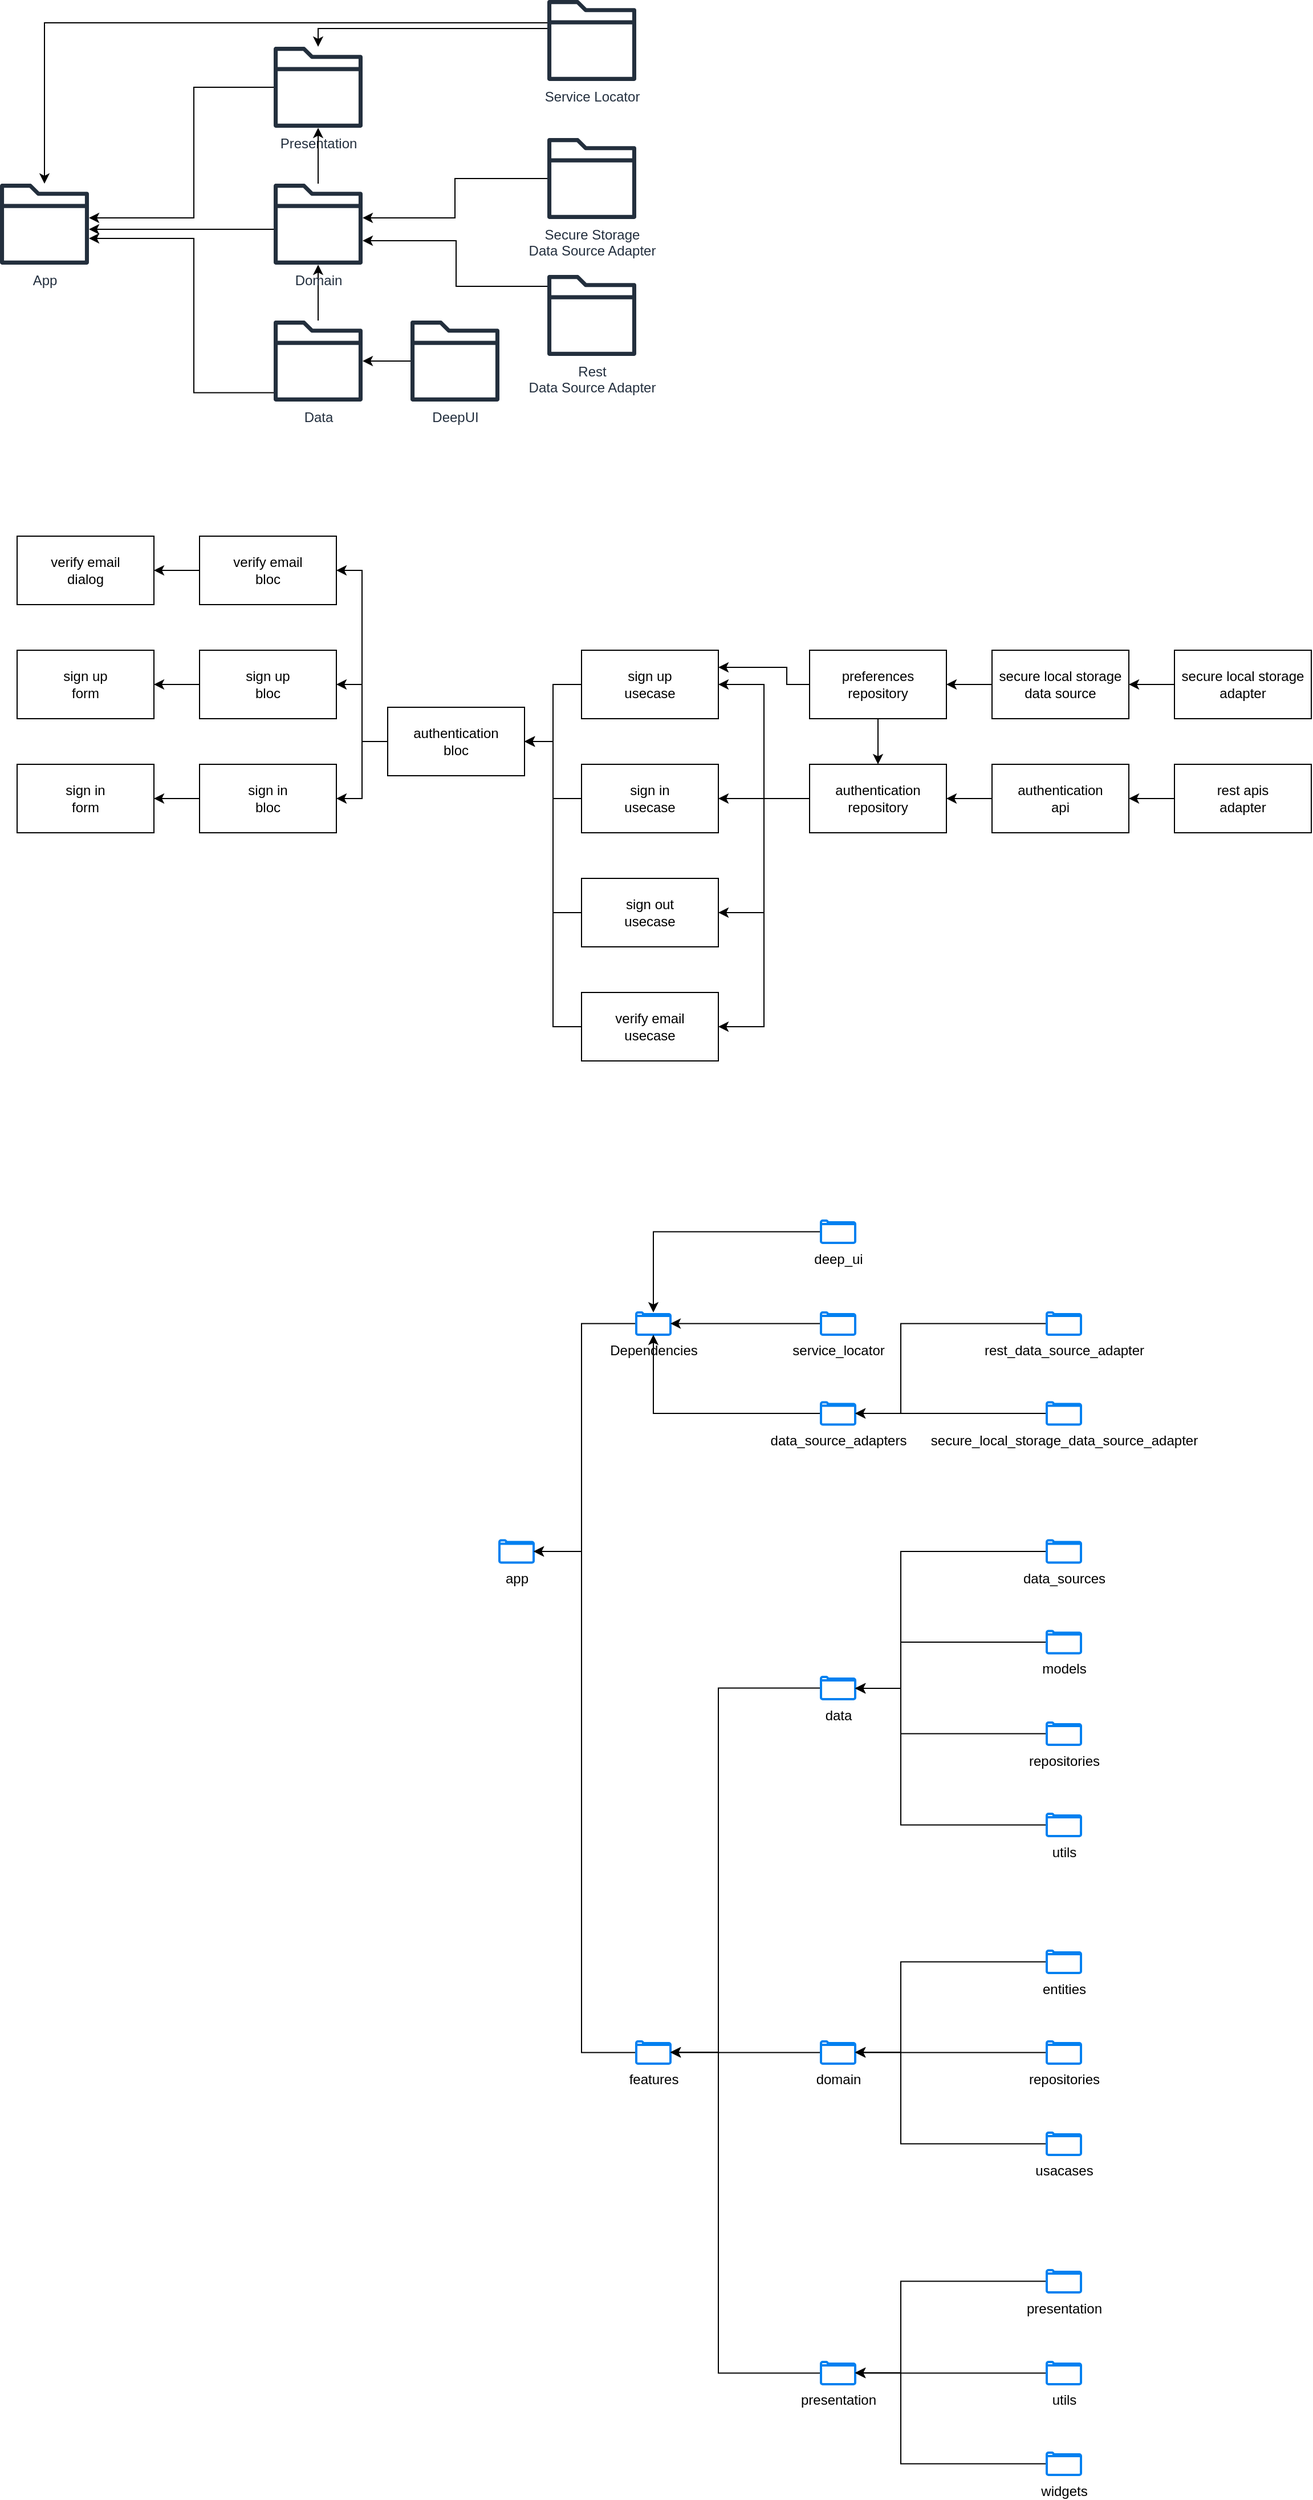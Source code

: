<mxfile version="21.7.5" type="device">
  <diagram id="C5RBs43oDa-KdzZeNtuy" name="Page-1">
    <mxGraphModel dx="3060" dy="2752" grid="1" gridSize="10" guides="1" tooltips="1" connect="1" arrows="1" fold="1" page="1" pageScale="1" pageWidth="827" pageHeight="1169" math="0" shadow="0">
      <root>
        <mxCell id="WIyWlLk6GJQsqaUBKTNV-0" />
        <mxCell id="WIyWlLk6GJQsqaUBKTNV-1" parent="WIyWlLk6GJQsqaUBKTNV-0" />
        <mxCell id="B6GIbhbzl3PPemcUzZ-9-11" style="edgeStyle=orthogonalEdgeStyle;rounded=0;orthogonalLoop=1;jettySize=auto;html=1;exitX=0;exitY=0.5;exitDx=0;exitDy=0;entryX=1;entryY=0.5;entryDx=0;entryDy=0;" parent="WIyWlLk6GJQsqaUBKTNV-1" source="A_vdL3cd-Nvzea3cIEgS-0" target="A_vdL3cd-Nvzea3cIEgS-22" edge="1">
          <mxGeometry relative="1" as="geometry" />
        </mxCell>
        <mxCell id="A_vdL3cd-Nvzea3cIEgS-0" value="sign in &lt;br&gt;usecase" style="whiteSpace=wrap;html=1;" parent="WIyWlLk6GJQsqaUBKTNV-1" vertex="1">
          <mxGeometry x="910" y="440" width="120" height="60" as="geometry" />
        </mxCell>
        <mxCell id="A_vdL3cd-Nvzea3cIEgS-12" style="edgeStyle=orthogonalEdgeStyle;rounded=0;orthogonalLoop=1;jettySize=auto;html=1;exitX=0.5;exitY=1;exitDx=0;exitDy=0;" parent="WIyWlLk6GJQsqaUBKTNV-1" source="A_vdL3cd-Nvzea3cIEgS-1" target="A_vdL3cd-Nvzea3cIEgS-2" edge="1">
          <mxGeometry relative="1" as="geometry" />
        </mxCell>
        <mxCell id="B6GIbhbzl3PPemcUzZ-9-2" style="edgeStyle=orthogonalEdgeStyle;rounded=0;orthogonalLoop=1;jettySize=auto;html=1;exitX=0;exitY=0.5;exitDx=0;exitDy=0;entryX=1;entryY=0.25;entryDx=0;entryDy=0;" parent="WIyWlLk6GJQsqaUBKTNV-1" source="A_vdL3cd-Nvzea3cIEgS-1" target="A_vdL3cd-Nvzea3cIEgS-17" edge="1">
          <mxGeometry relative="1" as="geometry">
            <Array as="points">
              <mxPoint x="1090" y="370" />
              <mxPoint x="1090" y="355" />
            </Array>
          </mxGeometry>
        </mxCell>
        <mxCell id="A_vdL3cd-Nvzea3cIEgS-1" value="preferences&lt;br&gt;repository" style="whiteSpace=wrap;html=1;" parent="WIyWlLk6GJQsqaUBKTNV-1" vertex="1">
          <mxGeometry x="1110" y="340" width="120" height="60" as="geometry" />
        </mxCell>
        <mxCell id="A_vdL3cd-Nvzea3cIEgS-9" style="edgeStyle=orthogonalEdgeStyle;rounded=0;orthogonalLoop=1;jettySize=auto;html=1;exitX=0;exitY=0.5;exitDx=0;exitDy=0;entryX=1;entryY=0.5;entryDx=0;entryDy=0;" parent="WIyWlLk6GJQsqaUBKTNV-1" source="A_vdL3cd-Nvzea3cIEgS-2" target="A_vdL3cd-Nvzea3cIEgS-0" edge="1">
          <mxGeometry relative="1" as="geometry" />
        </mxCell>
        <mxCell id="A_vdL3cd-Nvzea3cIEgS-18" style="edgeStyle=orthogonalEdgeStyle;rounded=0;orthogonalLoop=1;jettySize=auto;html=1;exitX=0;exitY=0.25;exitDx=0;exitDy=0;entryX=1;entryY=0.5;entryDx=0;entryDy=0;" parent="WIyWlLk6GJQsqaUBKTNV-1" source="A_vdL3cd-Nvzea3cIEgS-2" target="A_vdL3cd-Nvzea3cIEgS-17" edge="1">
          <mxGeometry relative="1" as="geometry">
            <Array as="points">
              <mxPoint x="1110" y="470" />
              <mxPoint x="1070" y="470" />
              <mxPoint x="1070" y="370" />
            </Array>
          </mxGeometry>
        </mxCell>
        <mxCell id="A_vdL3cd-Nvzea3cIEgS-32" style="edgeStyle=orthogonalEdgeStyle;rounded=0;orthogonalLoop=1;jettySize=auto;html=1;exitX=0;exitY=0.75;exitDx=0;exitDy=0;entryX=1;entryY=0.5;entryDx=0;entryDy=0;" parent="WIyWlLk6GJQsqaUBKTNV-1" source="A_vdL3cd-Nvzea3cIEgS-2" target="A_vdL3cd-Nvzea3cIEgS-30" edge="1">
          <mxGeometry relative="1" as="geometry">
            <Array as="points">
              <mxPoint x="1110" y="470" />
              <mxPoint x="1070" y="470" />
              <mxPoint x="1070" y="570" />
            </Array>
          </mxGeometry>
        </mxCell>
        <mxCell id="B6GIbhbzl3PPemcUzZ-9-1" style="edgeStyle=orthogonalEdgeStyle;rounded=0;orthogonalLoop=1;jettySize=auto;html=1;exitX=0;exitY=1;exitDx=0;exitDy=0;entryX=1;entryY=0.5;entryDx=0;entryDy=0;" parent="WIyWlLk6GJQsqaUBKTNV-1" source="A_vdL3cd-Nvzea3cIEgS-2" target="B6GIbhbzl3PPemcUzZ-9-0" edge="1">
          <mxGeometry relative="1" as="geometry">
            <Array as="points">
              <mxPoint x="1110" y="470" />
              <mxPoint x="1070" y="470" />
              <mxPoint x="1070" y="670" />
            </Array>
          </mxGeometry>
        </mxCell>
        <mxCell id="A_vdL3cd-Nvzea3cIEgS-2" value="authentication repository" style="whiteSpace=wrap;html=1;" parent="WIyWlLk6GJQsqaUBKTNV-1" vertex="1">
          <mxGeometry x="1110" y="440" width="120" height="60" as="geometry" />
        </mxCell>
        <mxCell id="B6GIbhbzl3PPemcUzZ-9-13" style="edgeStyle=orthogonalEdgeStyle;rounded=0;orthogonalLoop=1;jettySize=auto;html=1;exitX=0;exitY=0.5;exitDx=0;exitDy=0;" parent="WIyWlLk6GJQsqaUBKTNV-1" source="A_vdL3cd-Nvzea3cIEgS-3" target="A_vdL3cd-Nvzea3cIEgS-1" edge="1">
          <mxGeometry relative="1" as="geometry" />
        </mxCell>
        <mxCell id="A_vdL3cd-Nvzea3cIEgS-3" value="secure local storage&lt;br&gt;data source" style="whiteSpace=wrap;html=1;" parent="WIyWlLk6GJQsqaUBKTNV-1" vertex="1">
          <mxGeometry x="1270" y="340" width="120" height="60" as="geometry" />
        </mxCell>
        <mxCell id="A_vdL3cd-Nvzea3cIEgS-8" style="edgeStyle=orthogonalEdgeStyle;rounded=0;orthogonalLoop=1;jettySize=auto;html=1;exitX=0;exitY=0.5;exitDx=0;exitDy=0;" parent="WIyWlLk6GJQsqaUBKTNV-1" source="A_vdL3cd-Nvzea3cIEgS-5" target="A_vdL3cd-Nvzea3cIEgS-2" edge="1">
          <mxGeometry relative="1" as="geometry" />
        </mxCell>
        <mxCell id="A_vdL3cd-Nvzea3cIEgS-5" value="authentication&lt;br&gt;api" style="whiteSpace=wrap;html=1;" parent="WIyWlLk6GJQsqaUBKTNV-1" vertex="1">
          <mxGeometry x="1270" y="440" width="120" height="60" as="geometry" />
        </mxCell>
        <mxCell id="A_vdL3cd-Nvzea3cIEgS-16" style="edgeStyle=orthogonalEdgeStyle;rounded=0;orthogonalLoop=1;jettySize=auto;html=1;exitX=0;exitY=0.5;exitDx=0;exitDy=0;entryX=1;entryY=0.5;entryDx=0;entryDy=0;" parent="WIyWlLk6GJQsqaUBKTNV-1" source="A_vdL3cd-Nvzea3cIEgS-13" target="A_vdL3cd-Nvzea3cIEgS-15" edge="1">
          <mxGeometry relative="1" as="geometry" />
        </mxCell>
        <mxCell id="A_vdL3cd-Nvzea3cIEgS-13" value="sign in&lt;br&gt;bloc" style="whiteSpace=wrap;html=1;" parent="WIyWlLk6GJQsqaUBKTNV-1" vertex="1">
          <mxGeometry x="575" y="440" width="120" height="60" as="geometry" />
        </mxCell>
        <mxCell id="A_vdL3cd-Nvzea3cIEgS-15" value="sign in&lt;br&gt;form" style="whiteSpace=wrap;html=1;" parent="WIyWlLk6GJQsqaUBKTNV-1" vertex="1">
          <mxGeometry x="415" y="440" width="120" height="60" as="geometry" />
        </mxCell>
        <mxCell id="B6GIbhbzl3PPemcUzZ-9-12" style="edgeStyle=orthogonalEdgeStyle;rounded=0;orthogonalLoop=1;jettySize=auto;html=1;exitX=0;exitY=0.5;exitDx=0;exitDy=0;entryX=1;entryY=0.5;entryDx=0;entryDy=0;" parent="WIyWlLk6GJQsqaUBKTNV-1" source="A_vdL3cd-Nvzea3cIEgS-17" target="A_vdL3cd-Nvzea3cIEgS-22" edge="1">
          <mxGeometry relative="1" as="geometry" />
        </mxCell>
        <mxCell id="A_vdL3cd-Nvzea3cIEgS-17" value="sign up&lt;br&gt;usecase" style="whiteSpace=wrap;html=1;" parent="WIyWlLk6GJQsqaUBKTNV-1" vertex="1">
          <mxGeometry x="910" y="340" width="120" height="60" as="geometry" />
        </mxCell>
        <mxCell id="A_vdL3cd-Nvzea3cIEgS-26" style="edgeStyle=orthogonalEdgeStyle;rounded=0;orthogonalLoop=1;jettySize=auto;html=1;exitX=0;exitY=0.5;exitDx=0;exitDy=0;" parent="WIyWlLk6GJQsqaUBKTNV-1" source="A_vdL3cd-Nvzea3cIEgS-19" target="A_vdL3cd-Nvzea3cIEgS-21" edge="1">
          <mxGeometry relative="1" as="geometry" />
        </mxCell>
        <mxCell id="A_vdL3cd-Nvzea3cIEgS-19" value="sign up&lt;br&gt;bloc" style="whiteSpace=wrap;html=1;" parent="WIyWlLk6GJQsqaUBKTNV-1" vertex="1">
          <mxGeometry x="575" y="340" width="120" height="60" as="geometry" />
        </mxCell>
        <mxCell id="A_vdL3cd-Nvzea3cIEgS-21" value="sign up&lt;br&gt;form" style="whiteSpace=wrap;html=1;" parent="WIyWlLk6GJQsqaUBKTNV-1" vertex="1">
          <mxGeometry x="415" y="340" width="120" height="60" as="geometry" />
        </mxCell>
        <mxCell id="A_vdL3cd-Nvzea3cIEgS-23" value="" style="edgeStyle=orthogonalEdgeStyle;rounded=0;orthogonalLoop=1;jettySize=auto;html=1;" parent="WIyWlLk6GJQsqaUBKTNV-1" source="A_vdL3cd-Nvzea3cIEgS-22" target="A_vdL3cd-Nvzea3cIEgS-19" edge="1">
          <mxGeometry relative="1" as="geometry" />
        </mxCell>
        <mxCell id="A_vdL3cd-Nvzea3cIEgS-25" style="edgeStyle=orthogonalEdgeStyle;rounded=0;orthogonalLoop=1;jettySize=auto;html=1;exitX=0;exitY=0.5;exitDx=0;exitDy=0;entryX=1;entryY=0.5;entryDx=0;entryDy=0;" parent="WIyWlLk6GJQsqaUBKTNV-1" source="A_vdL3cd-Nvzea3cIEgS-22" target="A_vdL3cd-Nvzea3cIEgS-13" edge="1">
          <mxGeometry relative="1" as="geometry" />
        </mxCell>
        <mxCell id="B6GIbhbzl3PPemcUzZ-9-21" style="edgeStyle=orthogonalEdgeStyle;rounded=0;orthogonalLoop=1;jettySize=auto;html=1;exitX=0;exitY=0.5;exitDx=0;exitDy=0;entryX=1;entryY=0.5;entryDx=0;entryDy=0;" parent="WIyWlLk6GJQsqaUBKTNV-1" source="A_vdL3cd-Nvzea3cIEgS-22" target="B6GIbhbzl3PPemcUzZ-9-18" edge="1">
          <mxGeometry relative="1" as="geometry" />
        </mxCell>
        <mxCell id="A_vdL3cd-Nvzea3cIEgS-22" value="authentication&lt;br&gt;bloc" style="whiteSpace=wrap;html=1;" parent="WIyWlLk6GJQsqaUBKTNV-1" vertex="1">
          <mxGeometry x="740" y="390" width="120" height="60" as="geometry" />
        </mxCell>
        <mxCell id="B6GIbhbzl3PPemcUzZ-9-9" style="edgeStyle=orthogonalEdgeStyle;rounded=0;orthogonalLoop=1;jettySize=auto;html=1;exitX=0;exitY=0.5;exitDx=0;exitDy=0;entryX=1;entryY=0.5;entryDx=0;entryDy=0;" parent="WIyWlLk6GJQsqaUBKTNV-1" source="A_vdL3cd-Nvzea3cIEgS-30" target="A_vdL3cd-Nvzea3cIEgS-22" edge="1">
          <mxGeometry relative="1" as="geometry" />
        </mxCell>
        <mxCell id="A_vdL3cd-Nvzea3cIEgS-30" value="sign out&lt;br&gt;usecase" style="whiteSpace=wrap;html=1;" parent="WIyWlLk6GJQsqaUBKTNV-1" vertex="1">
          <mxGeometry x="910" y="540" width="120" height="60" as="geometry" />
        </mxCell>
        <mxCell id="B6GIbhbzl3PPemcUzZ-9-10" style="edgeStyle=orthogonalEdgeStyle;rounded=0;orthogonalLoop=1;jettySize=auto;html=1;exitX=0;exitY=0.5;exitDx=0;exitDy=0;entryX=1;entryY=0.5;entryDx=0;entryDy=0;" parent="WIyWlLk6GJQsqaUBKTNV-1" source="B6GIbhbzl3PPemcUzZ-9-0" target="A_vdL3cd-Nvzea3cIEgS-22" edge="1">
          <mxGeometry relative="1" as="geometry" />
        </mxCell>
        <mxCell id="B6GIbhbzl3PPemcUzZ-9-0" value="verify email&lt;br&gt;usecase" style="whiteSpace=wrap;html=1;" parent="WIyWlLk6GJQsqaUBKTNV-1" vertex="1">
          <mxGeometry x="910" y="640" width="120" height="60" as="geometry" />
        </mxCell>
        <mxCell id="B6GIbhbzl3PPemcUzZ-9-17" style="edgeStyle=orthogonalEdgeStyle;rounded=0;orthogonalLoop=1;jettySize=auto;html=1;exitX=0;exitY=0.5;exitDx=0;exitDy=0;" parent="WIyWlLk6GJQsqaUBKTNV-1" source="B6GIbhbzl3PPemcUzZ-9-14" target="A_vdL3cd-Nvzea3cIEgS-3" edge="1">
          <mxGeometry relative="1" as="geometry" />
        </mxCell>
        <mxCell id="B6GIbhbzl3PPemcUzZ-9-14" value="secure local storage&lt;br&gt;adapter" style="whiteSpace=wrap;html=1;" parent="WIyWlLk6GJQsqaUBKTNV-1" vertex="1">
          <mxGeometry x="1430" y="340" width="120" height="60" as="geometry" />
        </mxCell>
        <mxCell id="B6GIbhbzl3PPemcUzZ-9-16" style="edgeStyle=orthogonalEdgeStyle;rounded=0;orthogonalLoop=1;jettySize=auto;html=1;exitX=0;exitY=0.5;exitDx=0;exitDy=0;" parent="WIyWlLk6GJQsqaUBKTNV-1" source="B6GIbhbzl3PPemcUzZ-9-15" target="A_vdL3cd-Nvzea3cIEgS-5" edge="1">
          <mxGeometry relative="1" as="geometry" />
        </mxCell>
        <mxCell id="B6GIbhbzl3PPemcUzZ-9-15" value="rest apis&lt;br&gt;adapter" style="whiteSpace=wrap;html=1;" parent="WIyWlLk6GJQsqaUBKTNV-1" vertex="1">
          <mxGeometry x="1430" y="440" width="120" height="60" as="geometry" />
        </mxCell>
        <mxCell id="B6GIbhbzl3PPemcUzZ-9-20" style="edgeStyle=orthogonalEdgeStyle;rounded=0;orthogonalLoop=1;jettySize=auto;html=1;exitX=0;exitY=0.5;exitDx=0;exitDy=0;" parent="WIyWlLk6GJQsqaUBKTNV-1" source="B6GIbhbzl3PPemcUzZ-9-18" target="B6GIbhbzl3PPemcUzZ-9-19" edge="1">
          <mxGeometry relative="1" as="geometry" />
        </mxCell>
        <mxCell id="B6GIbhbzl3PPemcUzZ-9-18" value="verify email&lt;br&gt;bloc" style="whiteSpace=wrap;html=1;" parent="WIyWlLk6GJQsqaUBKTNV-1" vertex="1">
          <mxGeometry x="575" y="240" width="120" height="60" as="geometry" />
        </mxCell>
        <mxCell id="B6GIbhbzl3PPemcUzZ-9-19" value="verify email&lt;br&gt;dialog" style="whiteSpace=wrap;html=1;" parent="WIyWlLk6GJQsqaUBKTNV-1" vertex="1">
          <mxGeometry x="415" y="240" width="120" height="60" as="geometry" />
        </mxCell>
        <mxCell id="qEIyFrW_R2jFMcfhmbUX-1" value="App" style="sketch=0;outlineConnect=0;fontColor=#232F3E;gradientColor=none;fillColor=#232F3D;strokeColor=none;dashed=0;verticalLabelPosition=bottom;verticalAlign=top;align=center;html=1;fontSize=12;fontStyle=0;aspect=fixed;pointerEvents=1;shape=mxgraph.aws4.folder;" parent="WIyWlLk6GJQsqaUBKTNV-1" vertex="1">
          <mxGeometry x="400" y="-69" width="78" height="71" as="geometry" />
        </mxCell>
        <mxCell id="qEIyFrW_R2jFMcfhmbUX-30" style="edgeStyle=orthogonalEdgeStyle;rounded=0;orthogonalLoop=1;jettySize=auto;html=1;" parent="WIyWlLk6GJQsqaUBKTNV-1" source="qEIyFrW_R2jFMcfhmbUX-2" target="qEIyFrW_R2jFMcfhmbUX-1" edge="1">
          <mxGeometry relative="1" as="geometry">
            <Array as="points">
              <mxPoint x="570" y="-154" />
              <mxPoint x="570" y="-39" />
            </Array>
          </mxGeometry>
        </mxCell>
        <mxCell id="qEIyFrW_R2jFMcfhmbUX-2" value="Presentation" style="sketch=0;outlineConnect=0;fontColor=#232F3E;gradientColor=none;fillColor=#232F3D;strokeColor=none;dashed=0;verticalLabelPosition=bottom;verticalAlign=top;align=center;html=1;fontSize=12;fontStyle=0;aspect=fixed;pointerEvents=1;shape=mxgraph.aws4.folder;" parent="WIyWlLk6GJQsqaUBKTNV-1" vertex="1">
          <mxGeometry x="640" y="-189" width="78" height="71" as="geometry" />
        </mxCell>
        <mxCell id="qEIyFrW_R2jFMcfhmbUX-29" style="edgeStyle=orthogonalEdgeStyle;rounded=0;orthogonalLoop=1;jettySize=auto;html=1;" parent="WIyWlLk6GJQsqaUBKTNV-1" target="qEIyFrW_R2jFMcfhmbUX-1" edge="1">
          <mxGeometry relative="1" as="geometry">
            <mxPoint x="640" y="114.22" as="sourcePoint" />
            <mxPoint x="558" y="-21.22" as="targetPoint" />
            <Array as="points">
              <mxPoint x="570" y="114" />
              <mxPoint x="570" y="-21" />
            </Array>
          </mxGeometry>
        </mxCell>
        <mxCell id="qEIyFrW_R2jFMcfhmbUX-35" style="edgeStyle=orthogonalEdgeStyle;rounded=0;orthogonalLoop=1;jettySize=auto;html=1;" parent="WIyWlLk6GJQsqaUBKTNV-1" source="qEIyFrW_R2jFMcfhmbUX-3" target="qEIyFrW_R2jFMcfhmbUX-4" edge="1">
          <mxGeometry relative="1" as="geometry" />
        </mxCell>
        <mxCell id="qEIyFrW_R2jFMcfhmbUX-3" value="Data" style="sketch=0;outlineConnect=0;fontColor=#232F3E;gradientColor=none;fillColor=#232F3D;strokeColor=none;dashed=0;verticalLabelPosition=bottom;verticalAlign=top;align=center;html=1;fontSize=12;fontStyle=0;aspect=fixed;pointerEvents=1;shape=mxgraph.aws4.folder;" parent="WIyWlLk6GJQsqaUBKTNV-1" vertex="1">
          <mxGeometry x="640" y="51" width="78" height="71" as="geometry" />
        </mxCell>
        <mxCell id="qEIyFrW_R2jFMcfhmbUX-28" style="edgeStyle=orthogonalEdgeStyle;rounded=0;orthogonalLoop=1;jettySize=auto;html=1;" parent="WIyWlLk6GJQsqaUBKTNV-1" source="qEIyFrW_R2jFMcfhmbUX-4" target="qEIyFrW_R2jFMcfhmbUX-1" edge="1">
          <mxGeometry relative="1" as="geometry">
            <Array as="points">
              <mxPoint x="590" y="-29" />
              <mxPoint x="590" y="-29" />
            </Array>
          </mxGeometry>
        </mxCell>
        <mxCell id="qEIyFrW_R2jFMcfhmbUX-34" style="edgeStyle=orthogonalEdgeStyle;rounded=0;orthogonalLoop=1;jettySize=auto;html=1;" parent="WIyWlLk6GJQsqaUBKTNV-1" source="qEIyFrW_R2jFMcfhmbUX-4" target="qEIyFrW_R2jFMcfhmbUX-2" edge="1">
          <mxGeometry relative="1" as="geometry" />
        </mxCell>
        <mxCell id="qEIyFrW_R2jFMcfhmbUX-4" value="Domain" style="sketch=0;outlineConnect=0;fontColor=#232F3E;gradientColor=none;fillColor=#232F3D;strokeColor=none;dashed=0;verticalLabelPosition=bottom;verticalAlign=top;align=center;html=1;fontSize=12;fontStyle=0;aspect=fixed;pointerEvents=1;shape=mxgraph.aws4.folder;" parent="WIyWlLk6GJQsqaUBKTNV-1" vertex="1">
          <mxGeometry x="640" y="-69" width="78" height="71" as="geometry" />
        </mxCell>
        <mxCell id="qEIyFrW_R2jFMcfhmbUX-41" style="edgeStyle=orthogonalEdgeStyle;rounded=0;orthogonalLoop=1;jettySize=auto;html=1;" parent="WIyWlLk6GJQsqaUBKTNV-1" source="qEIyFrW_R2jFMcfhmbUX-5" target="qEIyFrW_R2jFMcfhmbUX-2" edge="1">
          <mxGeometry relative="1" as="geometry">
            <Array as="points">
              <mxPoint x="679" y="-205" />
            </Array>
          </mxGeometry>
        </mxCell>
        <mxCell id="qEIyFrW_R2jFMcfhmbUX-42" style="edgeStyle=orthogonalEdgeStyle;rounded=0;orthogonalLoop=1;jettySize=auto;html=1;" parent="WIyWlLk6GJQsqaUBKTNV-1" source="qEIyFrW_R2jFMcfhmbUX-5" target="qEIyFrW_R2jFMcfhmbUX-1" edge="1">
          <mxGeometry relative="1" as="geometry">
            <Array as="points">
              <mxPoint x="439" y="-210" />
            </Array>
          </mxGeometry>
        </mxCell>
        <mxCell id="qEIyFrW_R2jFMcfhmbUX-5" value="Service Locator" style="sketch=0;outlineConnect=0;fontColor=#232F3E;gradientColor=none;fillColor=#232F3D;strokeColor=none;dashed=0;verticalLabelPosition=bottom;verticalAlign=top;align=center;html=1;fontSize=12;fontStyle=0;aspect=fixed;pointerEvents=1;shape=mxgraph.aws4.folder;" parent="WIyWlLk6GJQsqaUBKTNV-1" vertex="1">
          <mxGeometry x="880" y="-230" width="78" height="71" as="geometry" />
        </mxCell>
        <mxCell id="qEIyFrW_R2jFMcfhmbUX-37" style="edgeStyle=orthogonalEdgeStyle;rounded=0;orthogonalLoop=1;jettySize=auto;html=1;" parent="WIyWlLk6GJQsqaUBKTNV-1" source="qEIyFrW_R2jFMcfhmbUX-6" target="qEIyFrW_R2jFMcfhmbUX-4" edge="1">
          <mxGeometry relative="1" as="geometry">
            <mxPoint x="740" y="-39" as="targetPoint" />
            <Array as="points">
              <mxPoint x="800" y="21" />
              <mxPoint x="800" y="-19" />
            </Array>
          </mxGeometry>
        </mxCell>
        <mxCell id="qEIyFrW_R2jFMcfhmbUX-6" value="Rest &lt;br&gt;Data Source Adapter" style="sketch=0;outlineConnect=0;fontColor=#232F3E;gradientColor=none;fillColor=#232F3D;strokeColor=none;dashed=0;verticalLabelPosition=bottom;verticalAlign=top;align=center;html=1;fontSize=12;fontStyle=0;aspect=fixed;pointerEvents=1;shape=mxgraph.aws4.folder;" parent="WIyWlLk6GJQsqaUBKTNV-1" vertex="1">
          <mxGeometry x="880" y="11" width="78" height="71" as="geometry" />
        </mxCell>
        <mxCell id="qEIyFrW_R2jFMcfhmbUX-39" style="edgeStyle=orthogonalEdgeStyle;rounded=0;orthogonalLoop=1;jettySize=auto;html=1;" parent="WIyWlLk6GJQsqaUBKTNV-1" source="qEIyFrW_R2jFMcfhmbUX-9" target="qEIyFrW_R2jFMcfhmbUX-4" edge="1">
          <mxGeometry relative="1" as="geometry">
            <Array as="points">
              <mxPoint x="799" y="-73" />
              <mxPoint x="799" y="-39" />
            </Array>
          </mxGeometry>
        </mxCell>
        <mxCell id="qEIyFrW_R2jFMcfhmbUX-9" value="Secure Storage &lt;br&gt;Data Source Adapter" style="sketch=0;outlineConnect=0;fontColor=#232F3E;gradientColor=none;fillColor=#232F3D;strokeColor=none;dashed=0;verticalLabelPosition=bottom;verticalAlign=top;align=center;html=1;fontSize=12;fontStyle=0;aspect=fixed;pointerEvents=1;shape=mxgraph.aws4.folder;" parent="WIyWlLk6GJQsqaUBKTNV-1" vertex="1">
          <mxGeometry x="880" y="-109" width="78" height="71" as="geometry" />
        </mxCell>
        <mxCell id="qEIyFrW_R2jFMcfhmbUX-36" style="edgeStyle=orthogonalEdgeStyle;rounded=0;orthogonalLoop=1;jettySize=auto;html=1;" parent="WIyWlLk6GJQsqaUBKTNV-1" source="qEIyFrW_R2jFMcfhmbUX-12" target="qEIyFrW_R2jFMcfhmbUX-3" edge="1">
          <mxGeometry relative="1" as="geometry" />
        </mxCell>
        <mxCell id="qEIyFrW_R2jFMcfhmbUX-12" value="DeepUI" style="sketch=0;outlineConnect=0;fontColor=#232F3E;gradientColor=none;fillColor=#232F3D;strokeColor=none;dashed=0;verticalLabelPosition=bottom;verticalAlign=top;align=center;html=1;fontSize=12;fontStyle=0;aspect=fixed;pointerEvents=1;shape=mxgraph.aws4.folder;" parent="WIyWlLk6GJQsqaUBKTNV-1" vertex="1">
          <mxGeometry x="760" y="51" width="78" height="71" as="geometry" />
        </mxCell>
        <mxCell id="qEIyFrW_R2jFMcfhmbUX-44" value="app" style="html=1;verticalLabelPosition=bottom;align=center;labelBackgroundColor=#ffffff;verticalAlign=top;strokeWidth=2;strokeColor=#0080F0;shadow=0;dashed=0;shape=mxgraph.ios7.icons.folder;" parent="WIyWlLk6GJQsqaUBKTNV-1" vertex="1">
          <mxGeometry x="838" y="1120.25" width="30" height="19.5" as="geometry" />
        </mxCell>
        <mxCell id="qEIyFrW_R2jFMcfhmbUX-101" style="edgeStyle=orthogonalEdgeStyle;rounded=0;orthogonalLoop=1;jettySize=auto;html=1;" parent="WIyWlLk6GJQsqaUBKTNV-1" source="qEIyFrW_R2jFMcfhmbUX-48" target="qEIyFrW_R2jFMcfhmbUX-44" edge="1">
          <mxGeometry relative="1" as="geometry">
            <Array as="points">
              <mxPoint x="910" y="930" />
              <mxPoint x="910" y="1130" />
            </Array>
          </mxGeometry>
        </mxCell>
        <mxCell id="qEIyFrW_R2jFMcfhmbUX-48" value="Dependencies" style="html=1;verticalLabelPosition=bottom;align=center;labelBackgroundColor=#ffffff;verticalAlign=top;strokeWidth=2;strokeColor=#0080F0;shadow=0;dashed=0;shape=mxgraph.ios7.icons.folder;" parent="WIyWlLk6GJQsqaUBKTNV-1" vertex="1">
          <mxGeometry x="958" y="920.5" width="30" height="19.5" as="geometry" />
        </mxCell>
        <mxCell id="qEIyFrW_R2jFMcfhmbUX-102" style="edgeStyle=orthogonalEdgeStyle;rounded=0;orthogonalLoop=1;jettySize=auto;html=1;" parent="WIyWlLk6GJQsqaUBKTNV-1" source="qEIyFrW_R2jFMcfhmbUX-49" target="qEIyFrW_R2jFMcfhmbUX-44" edge="1">
          <mxGeometry relative="1" as="geometry">
            <Array as="points">
              <mxPoint x="910" y="1569" />
              <mxPoint x="910" y="1130" />
            </Array>
          </mxGeometry>
        </mxCell>
        <mxCell id="qEIyFrW_R2jFMcfhmbUX-49" value="features" style="html=1;verticalLabelPosition=bottom;align=center;labelBackgroundColor=#ffffff;verticalAlign=top;strokeWidth=2;strokeColor=#0080F0;shadow=0;dashed=0;shape=mxgraph.ios7.icons.folder;" parent="WIyWlLk6GJQsqaUBKTNV-1" vertex="1">
          <mxGeometry x="958" y="1559.5" width="30" height="19.5" as="geometry" />
        </mxCell>
        <mxCell id="qEIyFrW_R2jFMcfhmbUX-98" style="edgeStyle=orthogonalEdgeStyle;rounded=0;orthogonalLoop=1;jettySize=auto;html=1;" parent="WIyWlLk6GJQsqaUBKTNV-1" source="qEIyFrW_R2jFMcfhmbUX-50" target="qEIyFrW_R2jFMcfhmbUX-49" edge="1">
          <mxGeometry relative="1" as="geometry">
            <Array as="points">
              <mxPoint x="1030" y="1250" />
              <mxPoint x="1030" y="1569" />
            </Array>
          </mxGeometry>
        </mxCell>
        <mxCell id="qEIyFrW_R2jFMcfhmbUX-50" value="data" style="html=1;verticalLabelPosition=bottom;align=center;labelBackgroundColor=#ffffff;verticalAlign=top;strokeWidth=2;strokeColor=#0080F0;shadow=0;dashed=0;shape=mxgraph.ios7.icons.folder;" parent="WIyWlLk6GJQsqaUBKTNV-1" vertex="1">
          <mxGeometry x="1120" y="1240" width="30" height="19.5" as="geometry" />
        </mxCell>
        <mxCell id="qEIyFrW_R2jFMcfhmbUX-97" style="edgeStyle=orthogonalEdgeStyle;rounded=0;orthogonalLoop=1;jettySize=auto;html=1;" parent="WIyWlLk6GJQsqaUBKTNV-1" source="qEIyFrW_R2jFMcfhmbUX-51" target="qEIyFrW_R2jFMcfhmbUX-49" edge="1">
          <mxGeometry relative="1" as="geometry" />
        </mxCell>
        <mxCell id="qEIyFrW_R2jFMcfhmbUX-51" value="domain" style="html=1;verticalLabelPosition=bottom;align=center;labelBackgroundColor=#ffffff;verticalAlign=top;strokeWidth=2;strokeColor=#0080F0;shadow=0;dashed=0;shape=mxgraph.ios7.icons.folder;" parent="WIyWlLk6GJQsqaUBKTNV-1" vertex="1">
          <mxGeometry x="1120" y="1559.5" width="30" height="19.5" as="geometry" />
        </mxCell>
        <mxCell id="qEIyFrW_R2jFMcfhmbUX-96" style="edgeStyle=orthogonalEdgeStyle;rounded=0;orthogonalLoop=1;jettySize=auto;html=1;" parent="WIyWlLk6GJQsqaUBKTNV-1" source="qEIyFrW_R2jFMcfhmbUX-52" target="qEIyFrW_R2jFMcfhmbUX-49" edge="1">
          <mxGeometry relative="1" as="geometry">
            <Array as="points">
              <mxPoint x="1030" y="1850" />
              <mxPoint x="1030" y="1569" />
            </Array>
          </mxGeometry>
        </mxCell>
        <mxCell id="qEIyFrW_R2jFMcfhmbUX-52" value="presentation" style="html=1;verticalLabelPosition=bottom;align=center;labelBackgroundColor=#ffffff;verticalAlign=top;strokeWidth=2;strokeColor=#0080F0;shadow=0;dashed=0;shape=mxgraph.ios7.icons.folder;" parent="WIyWlLk6GJQsqaUBKTNV-1" vertex="1">
          <mxGeometry x="1120" y="1840.5" width="30" height="19.5" as="geometry" />
        </mxCell>
        <mxCell id="qEIyFrW_R2jFMcfhmbUX-93" style="edgeStyle=orthogonalEdgeStyle;rounded=0;orthogonalLoop=1;jettySize=auto;html=1;" parent="WIyWlLk6GJQsqaUBKTNV-1" source="qEIyFrW_R2jFMcfhmbUX-53" target="qEIyFrW_R2jFMcfhmbUX-48" edge="1">
          <mxGeometry relative="1" as="geometry" />
        </mxCell>
        <mxCell id="qEIyFrW_R2jFMcfhmbUX-53" value="data_source_adapters" style="html=1;verticalLabelPosition=bottom;align=center;labelBackgroundColor=#ffffff;verticalAlign=top;strokeWidth=2;strokeColor=#0080F0;shadow=0;dashed=0;shape=mxgraph.ios7.icons.folder;" parent="WIyWlLk6GJQsqaUBKTNV-1" vertex="1">
          <mxGeometry x="1120" y="999.25" width="30" height="19.5" as="geometry" />
        </mxCell>
        <mxCell id="qEIyFrW_R2jFMcfhmbUX-91" style="edgeStyle=orthogonalEdgeStyle;rounded=0;orthogonalLoop=1;jettySize=auto;html=1;" parent="WIyWlLk6GJQsqaUBKTNV-1" source="qEIyFrW_R2jFMcfhmbUX-54" target="qEIyFrW_R2jFMcfhmbUX-53" edge="1">
          <mxGeometry relative="1" as="geometry" />
        </mxCell>
        <mxCell id="qEIyFrW_R2jFMcfhmbUX-54" value="secure_local_storage_data_source_adapter" style="html=1;verticalLabelPosition=bottom;align=center;labelBackgroundColor=#ffffff;verticalAlign=top;strokeWidth=2;strokeColor=#0080F0;shadow=0;dashed=0;shape=mxgraph.ios7.icons.folder;" parent="WIyWlLk6GJQsqaUBKTNV-1" vertex="1">
          <mxGeometry x="1318" y="999.25" width="30" height="19.5" as="geometry" />
        </mxCell>
        <mxCell id="qEIyFrW_R2jFMcfhmbUX-92" style="edgeStyle=orthogonalEdgeStyle;rounded=0;orthogonalLoop=1;jettySize=auto;html=1;" parent="WIyWlLk6GJQsqaUBKTNV-1" source="qEIyFrW_R2jFMcfhmbUX-55" target="qEIyFrW_R2jFMcfhmbUX-53" edge="1">
          <mxGeometry relative="1" as="geometry">
            <Array as="points">
              <mxPoint x="1190" y="930" />
              <mxPoint x="1190" y="1009" />
            </Array>
          </mxGeometry>
        </mxCell>
        <mxCell id="qEIyFrW_R2jFMcfhmbUX-55" value="rest_data_source_adapter" style="html=1;verticalLabelPosition=bottom;align=center;labelBackgroundColor=#ffffff;verticalAlign=top;strokeWidth=2;strokeColor=#0080F0;shadow=0;dashed=0;shape=mxgraph.ios7.icons.folder;" parent="WIyWlLk6GJQsqaUBKTNV-1" vertex="1">
          <mxGeometry x="1318" y="920.5" width="30" height="19.5" as="geometry" />
        </mxCell>
        <mxCell id="qEIyFrW_R2jFMcfhmbUX-95" style="edgeStyle=orthogonalEdgeStyle;rounded=0;orthogonalLoop=1;jettySize=auto;html=1;" parent="WIyWlLk6GJQsqaUBKTNV-1" source="qEIyFrW_R2jFMcfhmbUX-56" target="qEIyFrW_R2jFMcfhmbUX-48" edge="1">
          <mxGeometry relative="1" as="geometry" />
        </mxCell>
        <mxCell id="qEIyFrW_R2jFMcfhmbUX-56" value="deep_ui" style="html=1;verticalLabelPosition=bottom;align=center;labelBackgroundColor=#ffffff;verticalAlign=top;strokeWidth=2;strokeColor=#0080F0;shadow=0;dashed=0;shape=mxgraph.ios7.icons.folder;" parent="WIyWlLk6GJQsqaUBKTNV-1" vertex="1">
          <mxGeometry x="1120" y="840" width="30" height="19.5" as="geometry" />
        </mxCell>
        <mxCell id="qEIyFrW_R2jFMcfhmbUX-94" style="edgeStyle=orthogonalEdgeStyle;rounded=0;orthogonalLoop=1;jettySize=auto;html=1;" parent="WIyWlLk6GJQsqaUBKTNV-1" source="qEIyFrW_R2jFMcfhmbUX-57" target="qEIyFrW_R2jFMcfhmbUX-48" edge="1">
          <mxGeometry relative="1" as="geometry" />
        </mxCell>
        <mxCell id="qEIyFrW_R2jFMcfhmbUX-57" value="service_locator" style="html=1;verticalLabelPosition=bottom;align=center;labelBackgroundColor=#ffffff;verticalAlign=top;strokeWidth=2;strokeColor=#0080F0;shadow=0;dashed=0;shape=mxgraph.ios7.icons.folder;" parent="WIyWlLk6GJQsqaUBKTNV-1" vertex="1">
          <mxGeometry x="1120" y="920.5" width="30" height="19.5" as="geometry" />
        </mxCell>
        <mxCell id="qEIyFrW_R2jFMcfhmbUX-87" style="edgeStyle=orthogonalEdgeStyle;rounded=0;orthogonalLoop=1;jettySize=auto;html=1;" parent="WIyWlLk6GJQsqaUBKTNV-1" source="qEIyFrW_R2jFMcfhmbUX-59" target="qEIyFrW_R2jFMcfhmbUX-50" edge="1">
          <mxGeometry relative="1" as="geometry">
            <Array as="points">
              <mxPoint x="1190" y="1130" />
              <mxPoint x="1190" y="1250" />
            </Array>
          </mxGeometry>
        </mxCell>
        <mxCell id="qEIyFrW_R2jFMcfhmbUX-59" value="data_sources" style="html=1;verticalLabelPosition=bottom;align=center;labelBackgroundColor=#ffffff;verticalAlign=top;strokeWidth=2;strokeColor=#0080F0;shadow=0;dashed=0;shape=mxgraph.ios7.icons.folder;" parent="WIyWlLk6GJQsqaUBKTNV-1" vertex="1">
          <mxGeometry x="1318" y="1120.25" width="30" height="19.5" as="geometry" />
        </mxCell>
        <mxCell id="qEIyFrW_R2jFMcfhmbUX-88" style="edgeStyle=orthogonalEdgeStyle;rounded=0;orthogonalLoop=1;jettySize=auto;html=1;" parent="WIyWlLk6GJQsqaUBKTNV-1" source="qEIyFrW_R2jFMcfhmbUX-60" target="qEIyFrW_R2jFMcfhmbUX-50" edge="1">
          <mxGeometry relative="1" as="geometry">
            <Array as="points">
              <mxPoint x="1190" y="1210" />
              <mxPoint x="1190" y="1250" />
            </Array>
          </mxGeometry>
        </mxCell>
        <mxCell id="qEIyFrW_R2jFMcfhmbUX-60" value="models" style="html=1;verticalLabelPosition=bottom;align=center;labelBackgroundColor=#ffffff;verticalAlign=top;strokeWidth=2;strokeColor=#0080F0;shadow=0;dashed=0;shape=mxgraph.ios7.icons.folder;" parent="WIyWlLk6GJQsqaUBKTNV-1" vertex="1">
          <mxGeometry x="1318" y="1199.75" width="30" height="19.5" as="geometry" />
        </mxCell>
        <mxCell id="qEIyFrW_R2jFMcfhmbUX-89" style="edgeStyle=orthogonalEdgeStyle;rounded=0;orthogonalLoop=1;jettySize=auto;html=1;" parent="WIyWlLk6GJQsqaUBKTNV-1" source="qEIyFrW_R2jFMcfhmbUX-61" target="qEIyFrW_R2jFMcfhmbUX-50" edge="1">
          <mxGeometry relative="1" as="geometry">
            <Array as="points">
              <mxPoint x="1190" y="1290" />
              <mxPoint x="1190" y="1250" />
            </Array>
          </mxGeometry>
        </mxCell>
        <mxCell id="qEIyFrW_R2jFMcfhmbUX-61" value="repositories" style="html=1;verticalLabelPosition=bottom;align=center;labelBackgroundColor=#ffffff;verticalAlign=top;strokeWidth=2;strokeColor=#0080F0;shadow=0;dashed=0;shape=mxgraph.ios7.icons.folder;" parent="WIyWlLk6GJQsqaUBKTNV-1" vertex="1">
          <mxGeometry x="1318" y="1280" width="30" height="19.5" as="geometry" />
        </mxCell>
        <mxCell id="qEIyFrW_R2jFMcfhmbUX-90" style="edgeStyle=orthogonalEdgeStyle;rounded=0;orthogonalLoop=1;jettySize=auto;html=1;" parent="WIyWlLk6GJQsqaUBKTNV-1" source="qEIyFrW_R2jFMcfhmbUX-62" target="qEIyFrW_R2jFMcfhmbUX-50" edge="1">
          <mxGeometry relative="1" as="geometry">
            <Array as="points">
              <mxPoint x="1190" y="1370" />
              <mxPoint x="1190" y="1250" />
            </Array>
          </mxGeometry>
        </mxCell>
        <mxCell id="qEIyFrW_R2jFMcfhmbUX-62" value="utils" style="html=1;verticalLabelPosition=bottom;align=center;labelBackgroundColor=#ffffff;verticalAlign=top;strokeWidth=2;strokeColor=#0080F0;shadow=0;dashed=0;shape=mxgraph.ios7.icons.folder;" parent="WIyWlLk6GJQsqaUBKTNV-1" vertex="1">
          <mxGeometry x="1318" y="1360" width="30" height="19.5" as="geometry" />
        </mxCell>
        <mxCell id="qEIyFrW_R2jFMcfhmbUX-84" style="edgeStyle=orthogonalEdgeStyle;rounded=0;orthogonalLoop=1;jettySize=auto;html=1;" parent="WIyWlLk6GJQsqaUBKTNV-1" source="qEIyFrW_R2jFMcfhmbUX-63" target="qEIyFrW_R2jFMcfhmbUX-51" edge="1">
          <mxGeometry relative="1" as="geometry">
            <Array as="points">
              <mxPoint x="1190" y="1649" />
              <mxPoint x="1190" y="1569" />
            </Array>
          </mxGeometry>
        </mxCell>
        <mxCell id="qEIyFrW_R2jFMcfhmbUX-63" value="usacases" style="html=1;verticalLabelPosition=bottom;align=center;labelBackgroundColor=#ffffff;verticalAlign=top;strokeWidth=2;strokeColor=#0080F0;shadow=0;dashed=0;shape=mxgraph.ios7.icons.folder;" parent="WIyWlLk6GJQsqaUBKTNV-1" vertex="1">
          <mxGeometry x="1318" y="1639.5" width="30" height="19.5" as="geometry" />
        </mxCell>
        <mxCell id="qEIyFrW_R2jFMcfhmbUX-85" style="edgeStyle=orthogonalEdgeStyle;rounded=0;orthogonalLoop=1;jettySize=auto;html=1;" parent="WIyWlLk6GJQsqaUBKTNV-1" source="qEIyFrW_R2jFMcfhmbUX-64" target="qEIyFrW_R2jFMcfhmbUX-51" edge="1">
          <mxGeometry relative="1" as="geometry">
            <Array as="points">
              <mxPoint x="1190" y="1490" />
              <mxPoint x="1190" y="1569" />
            </Array>
          </mxGeometry>
        </mxCell>
        <mxCell id="qEIyFrW_R2jFMcfhmbUX-64" value="entities" style="html=1;verticalLabelPosition=bottom;align=center;labelBackgroundColor=#ffffff;verticalAlign=top;strokeWidth=2;strokeColor=#0080F0;shadow=0;dashed=0;shape=mxgraph.ios7.icons.folder;" parent="WIyWlLk6GJQsqaUBKTNV-1" vertex="1">
          <mxGeometry x="1318" y="1480" width="30" height="19.5" as="geometry" />
        </mxCell>
        <mxCell id="qEIyFrW_R2jFMcfhmbUX-86" style="edgeStyle=orthogonalEdgeStyle;rounded=0;orthogonalLoop=1;jettySize=auto;html=1;" parent="WIyWlLk6GJQsqaUBKTNV-1" source="qEIyFrW_R2jFMcfhmbUX-65" target="qEIyFrW_R2jFMcfhmbUX-51" edge="1">
          <mxGeometry relative="1" as="geometry" />
        </mxCell>
        <mxCell id="qEIyFrW_R2jFMcfhmbUX-65" value="repositories" style="html=1;verticalLabelPosition=bottom;align=center;labelBackgroundColor=#ffffff;verticalAlign=top;strokeWidth=2;strokeColor=#0080F0;shadow=0;dashed=0;shape=mxgraph.ios7.icons.folder;" parent="WIyWlLk6GJQsqaUBKTNV-1" vertex="1">
          <mxGeometry x="1318" y="1559.5" width="30" height="19.5" as="geometry" />
        </mxCell>
        <mxCell id="qEIyFrW_R2jFMcfhmbUX-83" style="edgeStyle=orthogonalEdgeStyle;rounded=0;orthogonalLoop=1;jettySize=auto;html=1;" parent="WIyWlLk6GJQsqaUBKTNV-1" source="qEIyFrW_R2jFMcfhmbUX-66" target="qEIyFrW_R2jFMcfhmbUX-52" edge="1">
          <mxGeometry relative="1" as="geometry">
            <Array as="points">
              <mxPoint x="1190" y="1770" />
              <mxPoint x="1190" y="1850" />
            </Array>
          </mxGeometry>
        </mxCell>
        <mxCell id="qEIyFrW_R2jFMcfhmbUX-66" value="presentation" style="html=1;verticalLabelPosition=bottom;align=center;labelBackgroundColor=#ffffff;verticalAlign=top;strokeWidth=2;strokeColor=#0080F0;shadow=0;dashed=0;shape=mxgraph.ios7.icons.folder;" parent="WIyWlLk6GJQsqaUBKTNV-1" vertex="1">
          <mxGeometry x="1318" y="1760" width="30" height="19.5" as="geometry" />
        </mxCell>
        <mxCell id="qEIyFrW_R2jFMcfhmbUX-82" style="edgeStyle=orthogonalEdgeStyle;rounded=0;orthogonalLoop=1;jettySize=auto;html=1;" parent="WIyWlLk6GJQsqaUBKTNV-1" source="qEIyFrW_R2jFMcfhmbUX-67" target="qEIyFrW_R2jFMcfhmbUX-52" edge="1">
          <mxGeometry relative="1" as="geometry" />
        </mxCell>
        <mxCell id="qEIyFrW_R2jFMcfhmbUX-67" value="utils" style="html=1;verticalLabelPosition=bottom;align=center;labelBackgroundColor=#ffffff;verticalAlign=top;strokeWidth=2;strokeColor=#0080F0;shadow=0;dashed=0;shape=mxgraph.ios7.icons.folder;" parent="WIyWlLk6GJQsqaUBKTNV-1" vertex="1">
          <mxGeometry x="1318" y="1840.5" width="30" height="19.5" as="geometry" />
        </mxCell>
        <mxCell id="qEIyFrW_R2jFMcfhmbUX-81" style="edgeStyle=orthogonalEdgeStyle;rounded=0;orthogonalLoop=1;jettySize=auto;html=1;" parent="WIyWlLk6GJQsqaUBKTNV-1" source="qEIyFrW_R2jFMcfhmbUX-68" target="qEIyFrW_R2jFMcfhmbUX-52" edge="1">
          <mxGeometry relative="1" as="geometry">
            <Array as="points">
              <mxPoint x="1190" y="1930" />
              <mxPoint x="1190" y="1850" />
            </Array>
          </mxGeometry>
        </mxCell>
        <mxCell id="qEIyFrW_R2jFMcfhmbUX-68" value="widgets" style="html=1;verticalLabelPosition=bottom;align=center;labelBackgroundColor=#ffffff;verticalAlign=top;strokeWidth=2;strokeColor=#0080F0;shadow=0;dashed=0;shape=mxgraph.ios7.icons.folder;" parent="WIyWlLk6GJQsqaUBKTNV-1" vertex="1">
          <mxGeometry x="1318" y="1920" width="30" height="19.5" as="geometry" />
        </mxCell>
      </root>
    </mxGraphModel>
  </diagram>
</mxfile>
